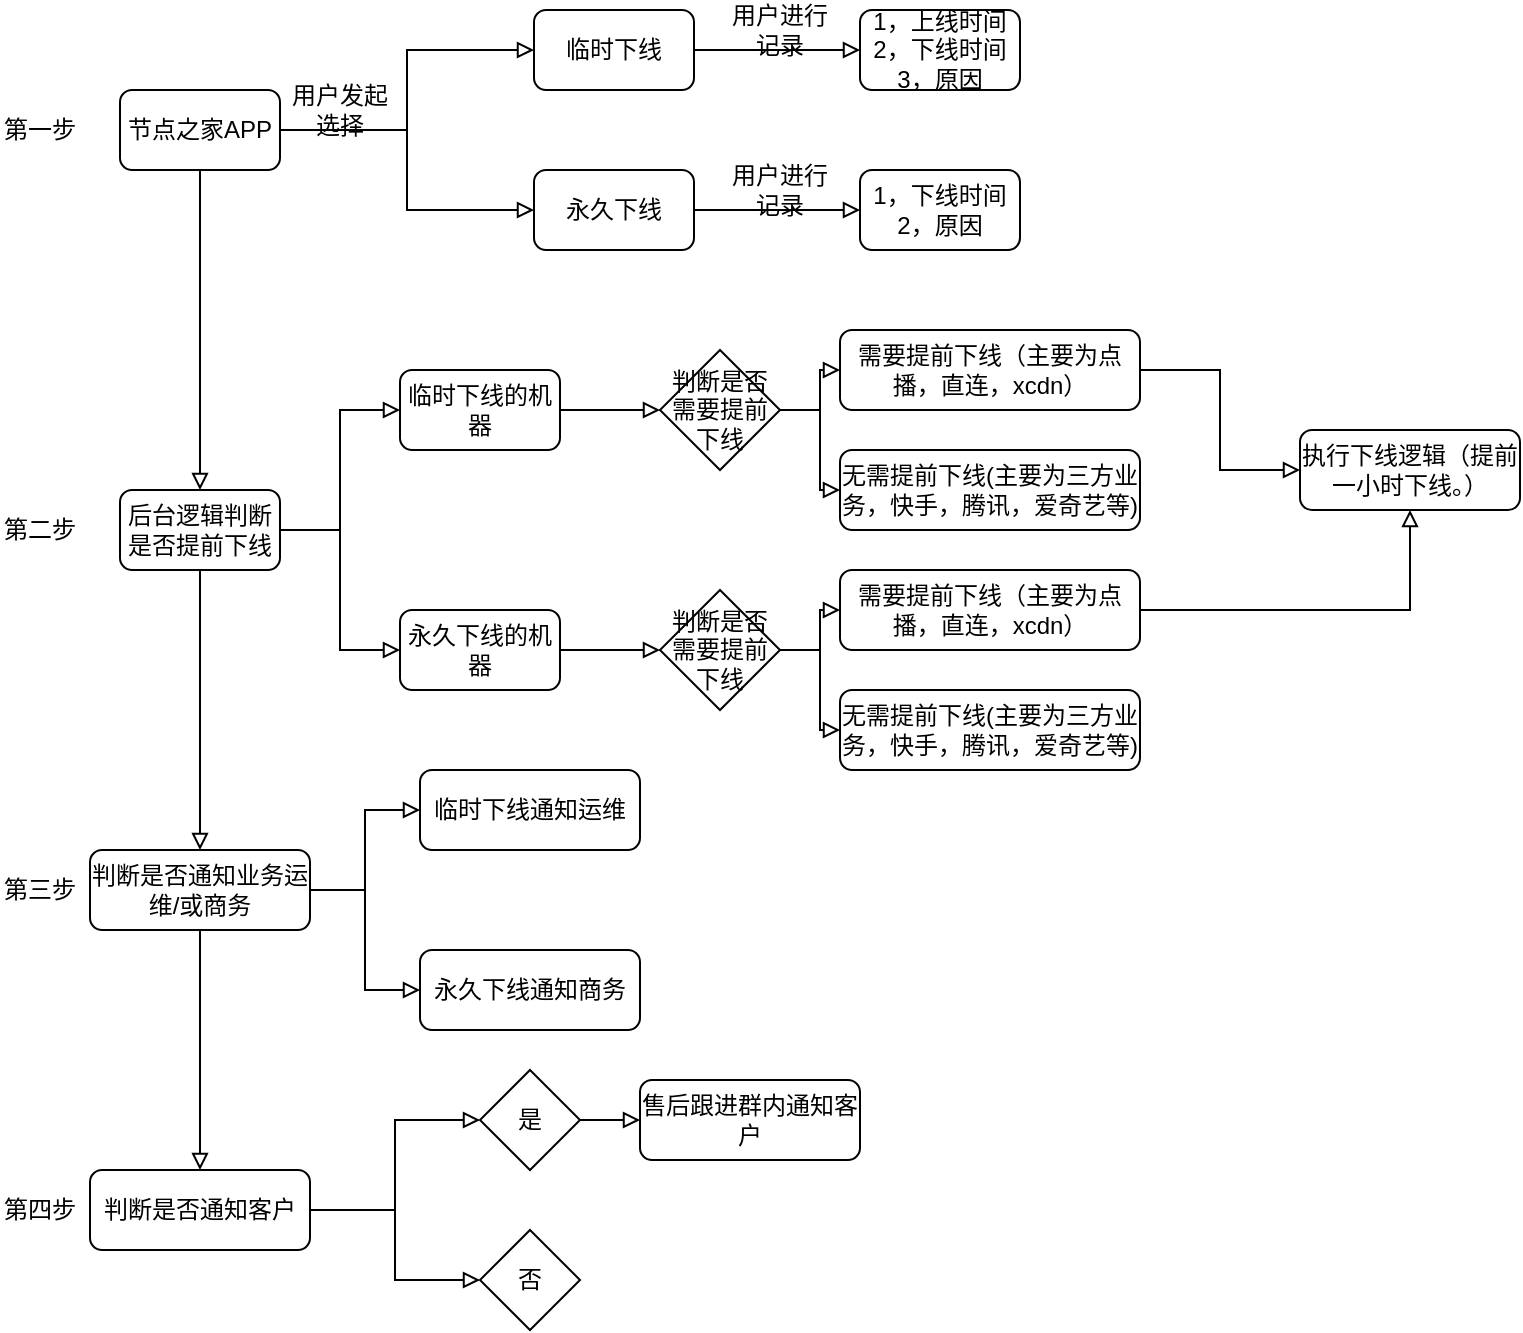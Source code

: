 <mxfile version="13.10.2" type="github">
  <diagram id="7yTTKBNS-WqdplVX88Gn" name="Page-1">
    <mxGraphModel dx="1250" dy="210" grid="1" gridSize="10" guides="1" tooltips="1" connect="1" arrows="1" fold="1" page="1" pageScale="1" pageWidth="827" pageHeight="1169" math="0" shadow="0">
      <root>
        <mxCell id="0" />
        <mxCell id="1" parent="0" />
        <mxCell id="nqSjDwLCecOqARadwJGj-5" style="edgeStyle=orthogonalEdgeStyle;rounded=0;orthogonalLoop=1;jettySize=auto;html=1;exitX=1;exitY=0.5;exitDx=0;exitDy=0;entryX=0;entryY=0.5;entryDx=0;entryDy=0;endArrow=block;endFill=0;" edge="1" parent="1" source="nqSjDwLCecOqARadwJGj-1" target="nqSjDwLCecOqARadwJGj-3">
          <mxGeometry relative="1" as="geometry" />
        </mxCell>
        <mxCell id="nqSjDwLCecOqARadwJGj-6" style="edgeStyle=orthogonalEdgeStyle;rounded=0;orthogonalLoop=1;jettySize=auto;html=1;exitX=1;exitY=0.5;exitDx=0;exitDy=0;entryX=0;entryY=0.5;entryDx=0;entryDy=0;endArrow=block;endFill=0;" edge="1" parent="1" source="nqSjDwLCecOqARadwJGj-1" target="nqSjDwLCecOqARadwJGj-4">
          <mxGeometry relative="1" as="geometry" />
        </mxCell>
        <mxCell id="nqSjDwLCecOqARadwJGj-24" style="edgeStyle=orthogonalEdgeStyle;rounded=0;orthogonalLoop=1;jettySize=auto;html=1;exitX=0.5;exitY=1;exitDx=0;exitDy=0;entryX=0.5;entryY=0;entryDx=0;entryDy=0;endArrow=block;endFill=0;" edge="1" parent="1" source="nqSjDwLCecOqARadwJGj-1" target="nqSjDwLCecOqARadwJGj-18">
          <mxGeometry relative="1" as="geometry" />
        </mxCell>
        <mxCell id="nqSjDwLCecOqARadwJGj-1" value="节点之家APP" style="rounded=1;whiteSpace=wrap;html=1;" vertex="1" parent="1">
          <mxGeometry x="-700" y="80" width="80" height="40" as="geometry" />
        </mxCell>
        <mxCell id="nqSjDwLCecOqARadwJGj-2" value="第一步" style="text;html=1;strokeColor=none;fillColor=none;align=center;verticalAlign=middle;whiteSpace=wrap;rounded=0;" vertex="1" parent="1">
          <mxGeometry x="-760" y="90" width="40" height="20" as="geometry" />
        </mxCell>
        <mxCell id="nqSjDwLCecOqARadwJGj-12" style="edgeStyle=orthogonalEdgeStyle;rounded=0;orthogonalLoop=1;jettySize=auto;html=1;exitX=1;exitY=0.5;exitDx=0;exitDy=0;entryX=0;entryY=0.5;entryDx=0;entryDy=0;endArrow=block;endFill=0;" edge="1" parent="1" source="nqSjDwLCecOqARadwJGj-3" target="nqSjDwLCecOqARadwJGj-9">
          <mxGeometry relative="1" as="geometry" />
        </mxCell>
        <mxCell id="nqSjDwLCecOqARadwJGj-3" value="临时下线" style="rounded=1;whiteSpace=wrap;html=1;" vertex="1" parent="1">
          <mxGeometry x="-493" y="40" width="80" height="40" as="geometry" />
        </mxCell>
        <mxCell id="nqSjDwLCecOqARadwJGj-15" style="edgeStyle=orthogonalEdgeStyle;rounded=0;orthogonalLoop=1;jettySize=auto;html=1;exitX=1;exitY=0.5;exitDx=0;exitDy=0;entryX=0;entryY=0.5;entryDx=0;entryDy=0;endArrow=block;endFill=0;" edge="1" parent="1" source="nqSjDwLCecOqARadwJGj-4" target="nqSjDwLCecOqARadwJGj-11">
          <mxGeometry relative="1" as="geometry" />
        </mxCell>
        <mxCell id="nqSjDwLCecOqARadwJGj-4" value="永久下线" style="rounded=1;whiteSpace=wrap;html=1;" vertex="1" parent="1">
          <mxGeometry x="-493" y="120" width="80" height="40" as="geometry" />
        </mxCell>
        <mxCell id="nqSjDwLCecOqARadwJGj-7" value="用户发起选择" style="text;html=1;strokeColor=none;fillColor=none;align=center;verticalAlign=middle;whiteSpace=wrap;rounded=0;" vertex="1" parent="1">
          <mxGeometry x="-620" y="80" width="60" height="20" as="geometry" />
        </mxCell>
        <mxCell id="nqSjDwLCecOqARadwJGj-9" value="1，上线时间&lt;br&gt;2，下线时间&lt;br&gt;3，原因" style="rounded=1;whiteSpace=wrap;html=1;" vertex="1" parent="1">
          <mxGeometry x="-330" y="40" width="80" height="40" as="geometry" />
        </mxCell>
        <mxCell id="nqSjDwLCecOqARadwJGj-11" value="1，下线时间&lt;br&gt;2，原因" style="rounded=1;whiteSpace=wrap;html=1;" vertex="1" parent="1">
          <mxGeometry x="-330" y="120" width="80" height="40" as="geometry" />
        </mxCell>
        <mxCell id="nqSjDwLCecOqARadwJGj-13" value="用户进行记录" style="text;html=1;strokeColor=none;fillColor=none;align=center;verticalAlign=middle;whiteSpace=wrap;rounded=0;" vertex="1" parent="1">
          <mxGeometry x="-400" y="40" width="60" height="20" as="geometry" />
        </mxCell>
        <mxCell id="nqSjDwLCecOqARadwJGj-16" value="用户进行记录" style="text;html=1;strokeColor=none;fillColor=none;align=center;verticalAlign=middle;whiteSpace=wrap;rounded=0;" vertex="1" parent="1">
          <mxGeometry x="-400" y="120" width="60" height="20" as="geometry" />
        </mxCell>
        <mxCell id="nqSjDwLCecOqARadwJGj-25" style="edgeStyle=orthogonalEdgeStyle;rounded=0;orthogonalLoop=1;jettySize=auto;html=1;exitX=1;exitY=0.5;exitDx=0;exitDy=0;entryX=0;entryY=0.5;entryDx=0;entryDy=0;endArrow=block;endFill=0;" edge="1" parent="1" source="nqSjDwLCecOqARadwJGj-18" target="nqSjDwLCecOqARadwJGj-20">
          <mxGeometry relative="1" as="geometry" />
        </mxCell>
        <mxCell id="nqSjDwLCecOqARadwJGj-26" style="edgeStyle=orthogonalEdgeStyle;rounded=0;orthogonalLoop=1;jettySize=auto;html=1;exitX=1;exitY=0.5;exitDx=0;exitDy=0;entryX=0;entryY=0.5;entryDx=0;entryDy=0;endArrow=block;endFill=0;" edge="1" parent="1" source="nqSjDwLCecOqARadwJGj-18" target="nqSjDwLCecOqARadwJGj-21">
          <mxGeometry relative="1" as="geometry" />
        </mxCell>
        <mxCell id="nqSjDwLCecOqARadwJGj-53" style="edgeStyle=orthogonalEdgeStyle;rounded=0;orthogonalLoop=1;jettySize=auto;html=1;exitX=0.5;exitY=1;exitDx=0;exitDy=0;endArrow=block;endFill=0;" edge="1" parent="1" source="nqSjDwLCecOqARadwJGj-18" target="nqSjDwLCecOqARadwJGj-41">
          <mxGeometry relative="1" as="geometry" />
        </mxCell>
        <mxCell id="nqSjDwLCecOqARadwJGj-18" value="后台逻辑判断是否提前下线" style="rounded=1;whiteSpace=wrap;html=1;" vertex="1" parent="1">
          <mxGeometry x="-700" y="280" width="80" height="40" as="geometry" />
        </mxCell>
        <mxCell id="nqSjDwLCecOqARadwJGj-19" value="第二步" style="text;html=1;strokeColor=none;fillColor=none;align=center;verticalAlign=middle;whiteSpace=wrap;rounded=0;" vertex="1" parent="1">
          <mxGeometry x="-760" y="290" width="40" height="20" as="geometry" />
        </mxCell>
        <mxCell id="nqSjDwLCecOqARadwJGj-35" style="edgeStyle=orthogonalEdgeStyle;rounded=0;orthogonalLoop=1;jettySize=auto;html=1;exitX=1;exitY=0.5;exitDx=0;exitDy=0;endArrow=block;endFill=0;" edge="1" parent="1" source="nqSjDwLCecOqARadwJGj-20" target="nqSjDwLCecOqARadwJGj-34">
          <mxGeometry relative="1" as="geometry" />
        </mxCell>
        <mxCell id="nqSjDwLCecOqARadwJGj-20" value="临时下线的机器" style="rounded=1;whiteSpace=wrap;html=1;" vertex="1" parent="1">
          <mxGeometry x="-560" y="220" width="80" height="40" as="geometry" />
        </mxCell>
        <mxCell id="nqSjDwLCecOqARadwJGj-51" style="edgeStyle=orthogonalEdgeStyle;rounded=0;orthogonalLoop=1;jettySize=auto;html=1;exitX=1;exitY=0.5;exitDx=0;exitDy=0;entryX=0;entryY=0.5;entryDx=0;entryDy=0;endArrow=block;endFill=0;" edge="1" parent="1" source="nqSjDwLCecOqARadwJGj-21" target="nqSjDwLCecOqARadwJGj-50">
          <mxGeometry relative="1" as="geometry" />
        </mxCell>
        <mxCell id="nqSjDwLCecOqARadwJGj-21" value="永久下线的机器" style="rounded=1;whiteSpace=wrap;html=1;" vertex="1" parent="1">
          <mxGeometry x="-560" y="340" width="80" height="40" as="geometry" />
        </mxCell>
        <mxCell id="nqSjDwLCecOqARadwJGj-30" style="edgeStyle=orthogonalEdgeStyle;rounded=0;orthogonalLoop=1;jettySize=auto;html=1;exitX=1;exitY=0.5;exitDx=0;exitDy=0;entryX=0;entryY=0.5;entryDx=0;entryDy=0;endArrow=block;endFill=0;" edge="1" parent="1" source="nqSjDwLCecOqARadwJGj-22" target="nqSjDwLCecOqARadwJGj-29">
          <mxGeometry relative="1" as="geometry" />
        </mxCell>
        <mxCell id="nqSjDwLCecOqARadwJGj-22" value="需要提前下线（主要为点播，直连，xcdn）" style="rounded=1;whiteSpace=wrap;html=1;" vertex="1" parent="1">
          <mxGeometry x="-340" y="200" width="150" height="40" as="geometry" />
        </mxCell>
        <mxCell id="nqSjDwLCecOqARadwJGj-23" value="无需提前下线(主要为三方业务，快手，腾讯，爱奇艺等)" style="rounded=1;whiteSpace=wrap;html=1;" vertex="1" parent="1">
          <mxGeometry x="-340" y="260" width="150" height="40" as="geometry" />
        </mxCell>
        <mxCell id="nqSjDwLCecOqARadwJGj-29" value="执行下线逻辑（提前一小时下线。）" style="rounded=1;whiteSpace=wrap;html=1;" vertex="1" parent="1">
          <mxGeometry x="-110" y="250" width="110" height="40" as="geometry" />
        </mxCell>
        <mxCell id="nqSjDwLCecOqARadwJGj-37" style="edgeStyle=orthogonalEdgeStyle;rounded=0;orthogonalLoop=1;jettySize=auto;html=1;exitX=1;exitY=0.5;exitDx=0;exitDy=0;endArrow=block;endFill=0;" edge="1" parent="1" source="nqSjDwLCecOqARadwJGj-34" target="nqSjDwLCecOqARadwJGj-22">
          <mxGeometry relative="1" as="geometry" />
        </mxCell>
        <mxCell id="nqSjDwLCecOqARadwJGj-38" style="edgeStyle=orthogonalEdgeStyle;rounded=0;orthogonalLoop=1;jettySize=auto;html=1;exitX=1;exitY=0.5;exitDx=0;exitDy=0;endArrow=block;endFill=0;" edge="1" parent="1" source="nqSjDwLCecOqARadwJGj-34" target="nqSjDwLCecOqARadwJGj-23">
          <mxGeometry relative="1" as="geometry" />
        </mxCell>
        <mxCell id="nqSjDwLCecOqARadwJGj-34" value="判断是否需要提前下线" style="rhombus;whiteSpace=wrap;html=1;" vertex="1" parent="1">
          <mxGeometry x="-430" y="210" width="60" height="60" as="geometry" />
        </mxCell>
        <mxCell id="nqSjDwLCecOqARadwJGj-56" style="edgeStyle=orthogonalEdgeStyle;rounded=0;orthogonalLoop=1;jettySize=auto;html=1;exitX=1;exitY=0.5;exitDx=0;exitDy=0;entryX=0;entryY=0.5;entryDx=0;entryDy=0;endArrow=block;endFill=0;" edge="1" parent="1" source="nqSjDwLCecOqARadwJGj-41" target="nqSjDwLCecOqARadwJGj-54">
          <mxGeometry relative="1" as="geometry" />
        </mxCell>
        <mxCell id="nqSjDwLCecOqARadwJGj-57" style="edgeStyle=orthogonalEdgeStyle;rounded=0;orthogonalLoop=1;jettySize=auto;html=1;exitX=1;exitY=0.5;exitDx=0;exitDy=0;entryX=0;entryY=0.5;entryDx=0;entryDy=0;endArrow=block;endFill=0;" edge="1" parent="1" source="nqSjDwLCecOqARadwJGj-41" target="nqSjDwLCecOqARadwJGj-55">
          <mxGeometry relative="1" as="geometry" />
        </mxCell>
        <mxCell id="nqSjDwLCecOqARadwJGj-69" style="edgeStyle=orthogonalEdgeStyle;rounded=0;orthogonalLoop=1;jettySize=auto;html=1;exitX=0.5;exitY=1;exitDx=0;exitDy=0;endArrow=block;endFill=0;" edge="1" parent="1" source="nqSjDwLCecOqARadwJGj-41" target="nqSjDwLCecOqARadwJGj-60">
          <mxGeometry relative="1" as="geometry" />
        </mxCell>
        <mxCell id="nqSjDwLCecOqARadwJGj-41" value="判断是否通知业务运维/或商务" style="rounded=1;whiteSpace=wrap;html=1;" vertex="1" parent="1">
          <mxGeometry x="-715" y="460" width="110" height="40" as="geometry" />
        </mxCell>
        <mxCell id="nqSjDwLCecOqARadwJGj-45" value="第三步" style="text;html=1;strokeColor=none;fillColor=none;align=center;verticalAlign=middle;whiteSpace=wrap;rounded=0;" vertex="1" parent="1">
          <mxGeometry x="-760" y="470" width="40" height="20" as="geometry" />
        </mxCell>
        <mxCell id="nqSjDwLCecOqARadwJGj-52" style="edgeStyle=orthogonalEdgeStyle;rounded=0;orthogonalLoop=1;jettySize=auto;html=1;exitX=1;exitY=0.5;exitDx=0;exitDy=0;endArrow=block;endFill=0;" edge="1" parent="1" source="nqSjDwLCecOqARadwJGj-46" target="nqSjDwLCecOqARadwJGj-29">
          <mxGeometry relative="1" as="geometry" />
        </mxCell>
        <mxCell id="nqSjDwLCecOqARadwJGj-46" value="需要提前下线（主要为点播，直连，xcdn）" style="rounded=1;whiteSpace=wrap;html=1;" vertex="1" parent="1">
          <mxGeometry x="-340" y="320" width="150" height="40" as="geometry" />
        </mxCell>
        <mxCell id="nqSjDwLCecOqARadwJGj-47" value="无需提前下线(主要为三方业务，快手，腾讯，爱奇艺等)" style="rounded=1;whiteSpace=wrap;html=1;" vertex="1" parent="1">
          <mxGeometry x="-340" y="380" width="150" height="40" as="geometry" />
        </mxCell>
        <mxCell id="nqSjDwLCecOqARadwJGj-48" style="edgeStyle=orthogonalEdgeStyle;rounded=0;orthogonalLoop=1;jettySize=auto;html=1;exitX=1;exitY=0.5;exitDx=0;exitDy=0;endArrow=block;endFill=0;" edge="1" parent="1" source="nqSjDwLCecOqARadwJGj-50" target="nqSjDwLCecOqARadwJGj-46">
          <mxGeometry relative="1" as="geometry" />
        </mxCell>
        <mxCell id="nqSjDwLCecOqARadwJGj-49" style="edgeStyle=orthogonalEdgeStyle;rounded=0;orthogonalLoop=1;jettySize=auto;html=1;exitX=1;exitY=0.5;exitDx=0;exitDy=0;endArrow=block;endFill=0;" edge="1" parent="1" source="nqSjDwLCecOqARadwJGj-50" target="nqSjDwLCecOqARadwJGj-47">
          <mxGeometry relative="1" as="geometry" />
        </mxCell>
        <mxCell id="nqSjDwLCecOqARadwJGj-50" value="判断是否需要提前下线" style="rhombus;whiteSpace=wrap;html=1;" vertex="1" parent="1">
          <mxGeometry x="-430" y="330" width="60" height="60" as="geometry" />
        </mxCell>
        <mxCell id="nqSjDwLCecOqARadwJGj-54" value="临时下线通知运维" style="rounded=1;whiteSpace=wrap;html=1;" vertex="1" parent="1">
          <mxGeometry x="-550" y="420" width="110" height="40" as="geometry" />
        </mxCell>
        <mxCell id="nqSjDwLCecOqARadwJGj-55" value="永久下线通知商务" style="rounded=1;whiteSpace=wrap;html=1;" vertex="1" parent="1">
          <mxGeometry x="-550" y="510" width="110" height="40" as="geometry" />
        </mxCell>
        <mxCell id="nqSjDwLCecOqARadwJGj-58" style="edgeStyle=orthogonalEdgeStyle;rounded=0;orthogonalLoop=1;jettySize=auto;html=1;exitX=1;exitY=0.5;exitDx=0;exitDy=0;entryX=0;entryY=0.5;entryDx=0;entryDy=0;endArrow=block;endFill=0;" edge="1" parent="1" source="nqSjDwLCecOqARadwJGj-60" target="nqSjDwLCecOqARadwJGj-65">
          <mxGeometry relative="1" as="geometry">
            <mxPoint x="-550" y="600" as="targetPoint" />
          </mxGeometry>
        </mxCell>
        <mxCell id="nqSjDwLCecOqARadwJGj-59" style="edgeStyle=orthogonalEdgeStyle;rounded=0;orthogonalLoop=1;jettySize=auto;html=1;exitX=1;exitY=0.5;exitDx=0;exitDy=0;entryX=0;entryY=0.5;entryDx=0;entryDy=0;endArrow=block;endFill=0;" edge="1" parent="1" source="nqSjDwLCecOqARadwJGj-60" target="nqSjDwLCecOqARadwJGj-66">
          <mxGeometry relative="1" as="geometry">
            <mxPoint x="-550" y="690" as="targetPoint" />
          </mxGeometry>
        </mxCell>
        <mxCell id="nqSjDwLCecOqARadwJGj-60" value="判断是否通知客户" style="rounded=1;whiteSpace=wrap;html=1;" vertex="1" parent="1">
          <mxGeometry x="-715" y="620" width="110" height="40" as="geometry" />
        </mxCell>
        <mxCell id="nqSjDwLCecOqARadwJGj-61" value="第四步" style="text;html=1;strokeColor=none;fillColor=none;align=center;verticalAlign=middle;whiteSpace=wrap;rounded=0;" vertex="1" parent="1">
          <mxGeometry x="-760" y="630" width="40" height="20" as="geometry" />
        </mxCell>
        <mxCell id="nqSjDwLCecOqARadwJGj-68" style="edgeStyle=orthogonalEdgeStyle;rounded=0;orthogonalLoop=1;jettySize=auto;html=1;exitX=1;exitY=0.5;exitDx=0;exitDy=0;entryX=0;entryY=0.5;entryDx=0;entryDy=0;endArrow=block;endFill=0;" edge="1" parent="1" source="nqSjDwLCecOqARadwJGj-65" target="nqSjDwLCecOqARadwJGj-67">
          <mxGeometry relative="1" as="geometry" />
        </mxCell>
        <mxCell id="nqSjDwLCecOqARadwJGj-65" value="是" style="rhombus;whiteSpace=wrap;html=1;" vertex="1" parent="1">
          <mxGeometry x="-520" y="570" width="50" height="50" as="geometry" />
        </mxCell>
        <mxCell id="nqSjDwLCecOqARadwJGj-66" value="否" style="rhombus;whiteSpace=wrap;html=1;" vertex="1" parent="1">
          <mxGeometry x="-520" y="650" width="50" height="50" as="geometry" />
        </mxCell>
        <mxCell id="nqSjDwLCecOqARadwJGj-67" value="售后跟进群内通知客户" style="rounded=1;whiteSpace=wrap;html=1;" vertex="1" parent="1">
          <mxGeometry x="-440" y="575" width="110" height="40" as="geometry" />
        </mxCell>
      </root>
    </mxGraphModel>
  </diagram>
</mxfile>
